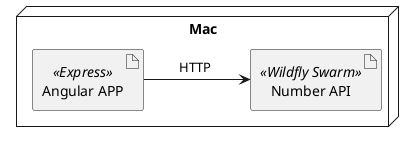 @startuml

node "Mac" as piclient {
    artifact "Angular APP" <<Express>> as angular

    artifact "Number API" <<Wildfly Swarm>> as numberapi
}

angular -> numberapi: "     HTTP      "
@enduml
